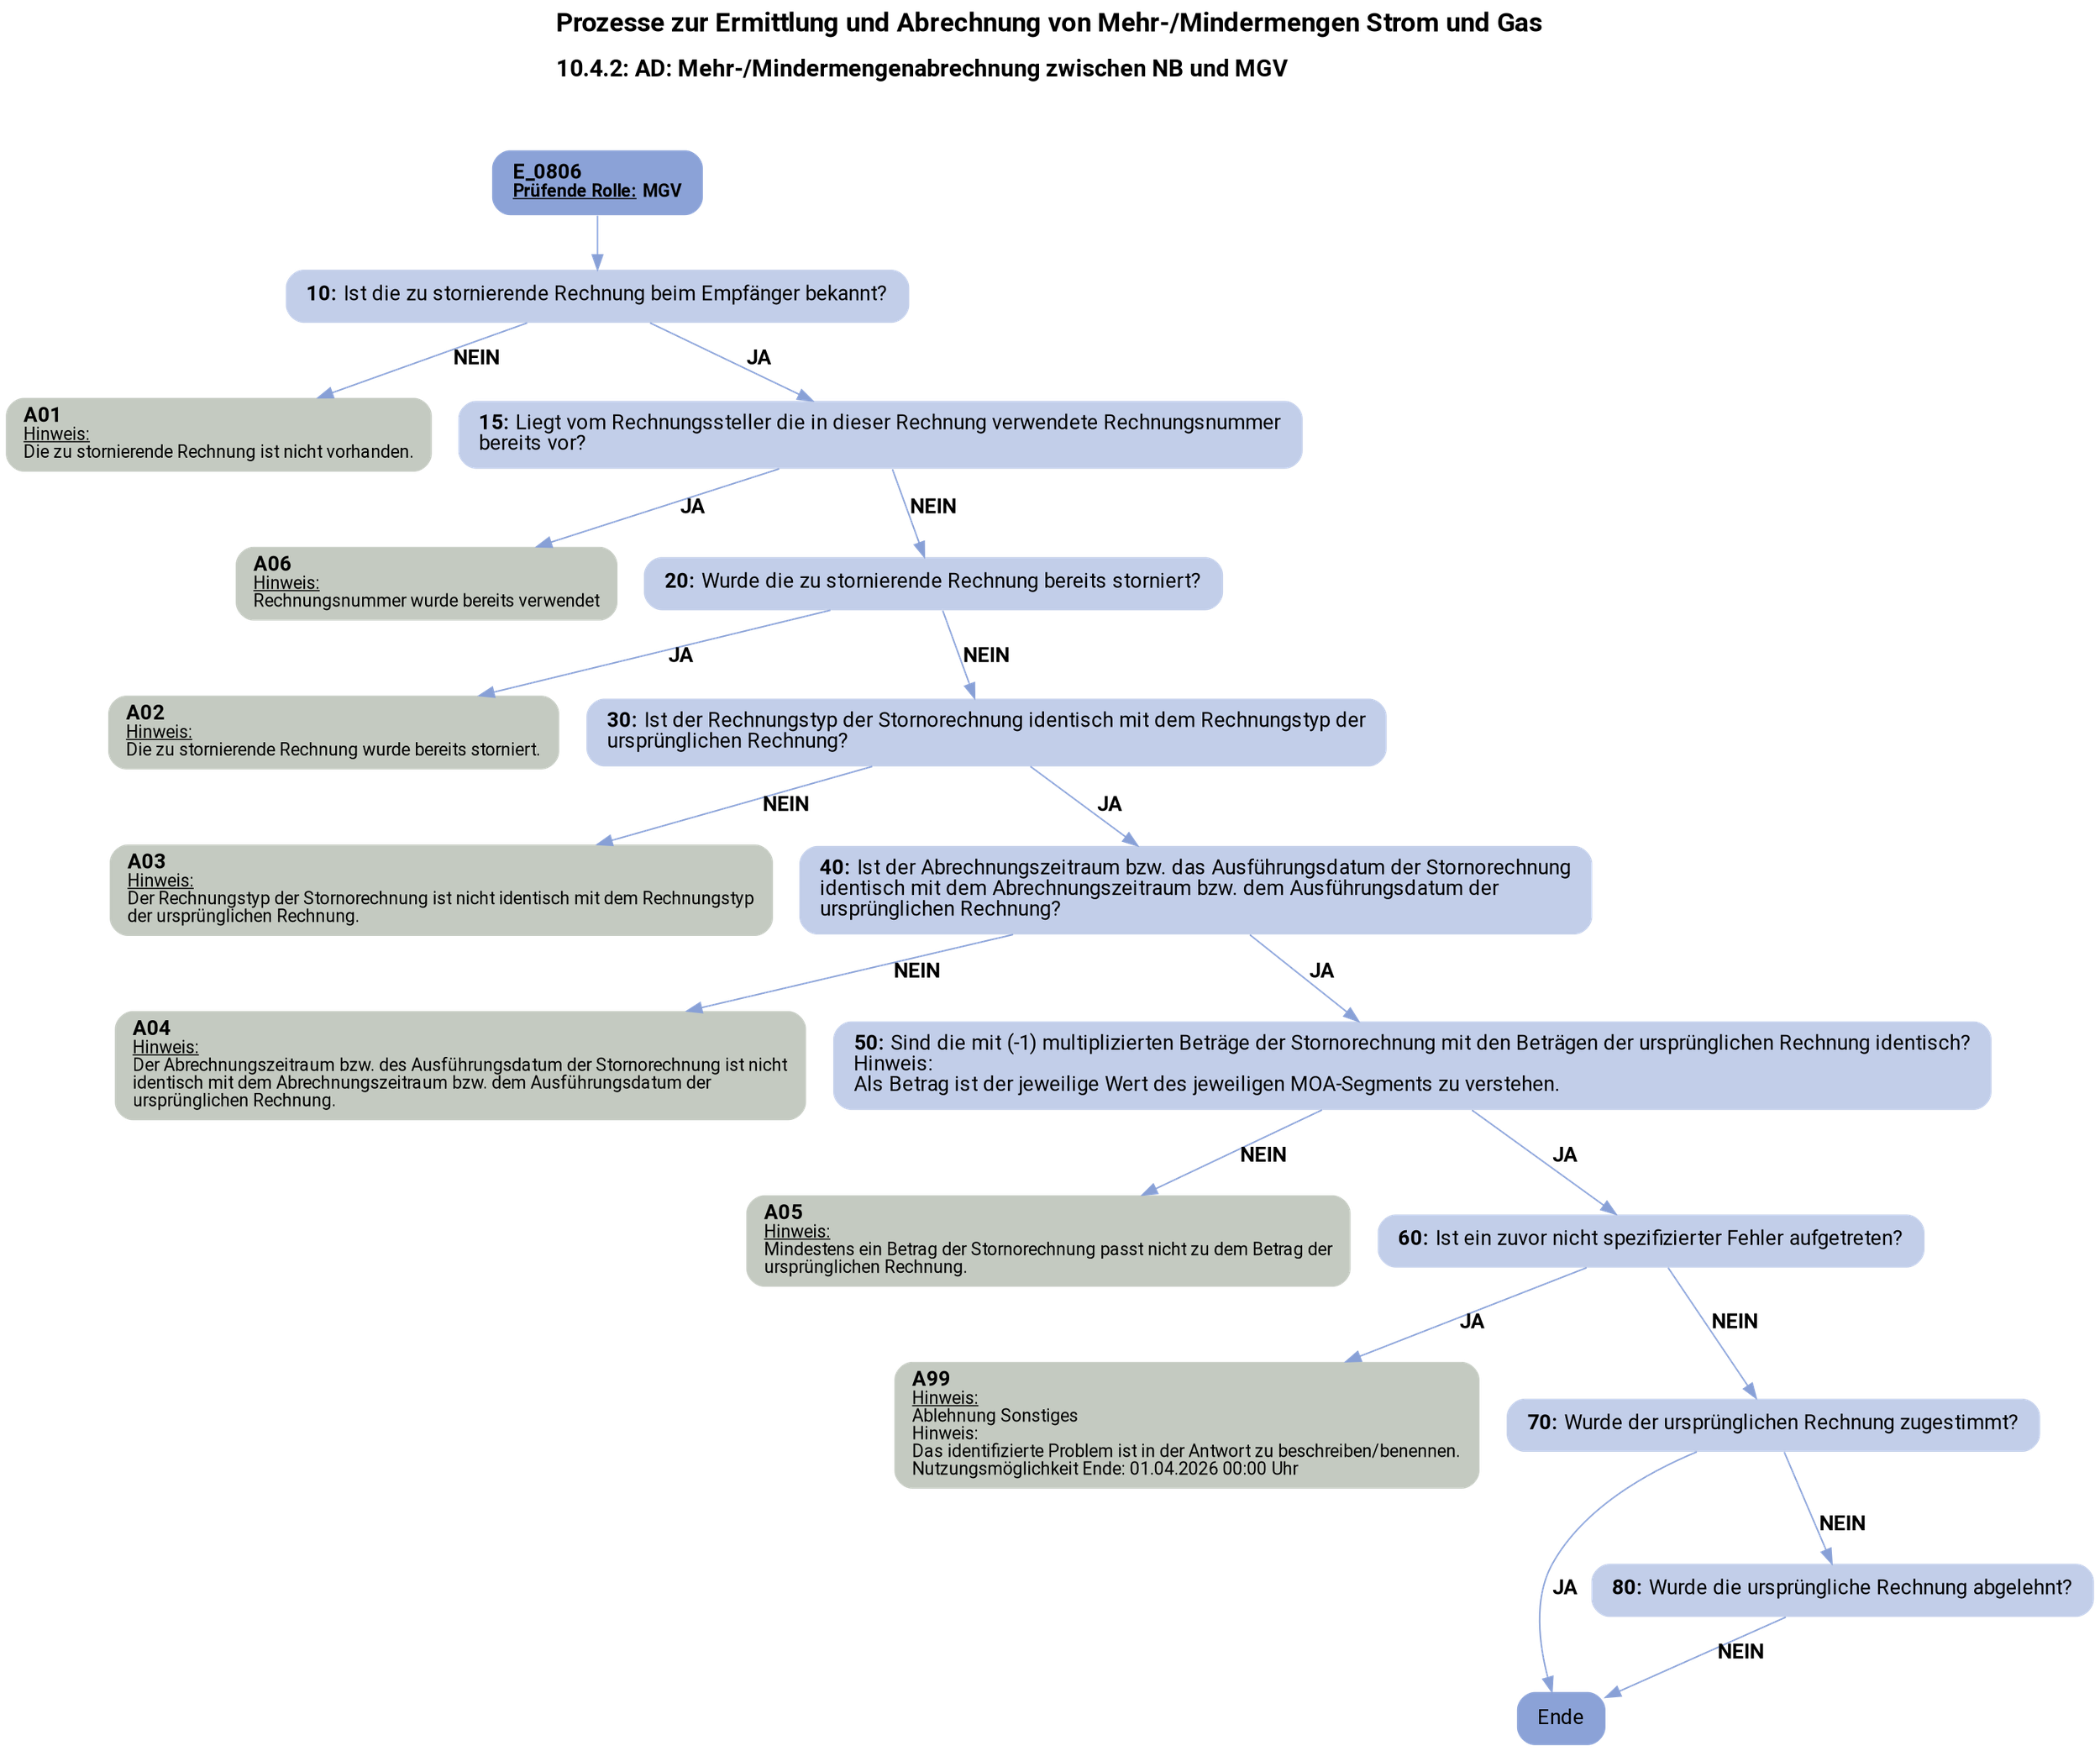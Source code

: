 digraph D {
    labelloc="t";
    label=<<B><FONT POINT-SIZE="18">Prozesse zur Ermittlung und Abrechnung von Mehr-/Mindermengen Strom und Gas</FONT></B><BR align="left"/><BR/><B><FONT POINT-SIZE="16">10.4.2: AD: Mehr-/Mindermengenabrechnung zwischen NB und MGV</FONT></B><BR align="left"/><BR/><BR/><BR/>>;
    ratio="compress";
    concentrate=true;
    pack=true;
    rankdir=TB;
    packmode="array";
    size="20,20";
    "Start" [margin="0.2,0.12", shape=box, style="filled,rounded", penwidth=0.0, fillcolor="#8ba2d7", label=<<B>E_0806</B><BR align="left"/><FONT point-size="12"><B><U>Prüfende Rolle:</U> MGV</B></FONT><BR align="center"/>>, fontname="Roboto, sans-serif"];
    "10" [margin="0.2,0.12", shape=box, style="filled,rounded", penwidth=0.0, fillcolor="#c2cee9", label=<<B>10: </B>Ist die zu stornierende Rechnung beim Empfänger bekannt?<BR align="left"/>>, fontname="Roboto, sans-serif"];
    "A01" [margin="0.17,0.08", shape=box, style="filled,rounded", penwidth=0.0, fillcolor="#c4cac1", label=<<B>A01</B><BR align="left"/><FONT point-size="12"><U>Hinweis:</U><BR align="left"/>Die zu stornierende Rechnung ist nicht vorhanden.<BR align="left"/></FONT>>, fontname="Roboto, sans-serif"];
    "15" [margin="0.2,0.12", shape=box, style="filled,rounded", penwidth=0.0, fillcolor="#c2cee9", label=<<B>15: </B>Liegt vom Rechnungssteller die in dieser Rechnung verwendete Rechnungsnummer<BR align="left"/>bereits vor?<BR align="left"/>>, fontname="Roboto, sans-serif"];
    "A06" [margin="0.17,0.08", shape=box, style="filled,rounded", penwidth=0.0, fillcolor="#c4cac1", label=<<B>A06</B><BR align="left"/><FONT point-size="12"><U>Hinweis:</U><BR align="left"/>Rechnungsnummer wurde bereits verwendet<BR align="left"/></FONT>>, fontname="Roboto, sans-serif"];
    "20" [margin="0.2,0.12", shape=box, style="filled,rounded", penwidth=0.0, fillcolor="#c2cee9", label=<<B>20: </B>Wurde die zu stornierende Rechnung bereits storniert?<BR align="left"/>>, fontname="Roboto, sans-serif"];
    "A02" [margin="0.17,0.08", shape=box, style="filled,rounded", penwidth=0.0, fillcolor="#c4cac1", label=<<B>A02</B><BR align="left"/><FONT point-size="12"><U>Hinweis:</U><BR align="left"/>Die zu stornierende Rechnung wurde bereits storniert.<BR align="left"/></FONT>>, fontname="Roboto, sans-serif"];
    "30" [margin="0.2,0.12", shape=box, style="filled,rounded", penwidth=0.0, fillcolor="#c2cee9", label=<<B>30: </B>Ist der Rechnungstyp der Stornorechnung identisch mit dem Rechnungstyp der<BR align="left"/>ursprünglichen Rechnung?<BR align="left"/>>, fontname="Roboto, sans-serif"];
    "A03" [margin="0.17,0.08", shape=box, style="filled,rounded", penwidth=0.0, fillcolor="#c4cac1", label=<<B>A03</B><BR align="left"/><FONT point-size="12"><U>Hinweis:</U><BR align="left"/>Der Rechnungstyp der Stornorechnung ist nicht identisch mit dem Rechnungstyp<BR align="left"/>der ursprünglichen Rechnung.<BR align="left"/></FONT>>, fontname="Roboto, sans-serif"];
    "40" [margin="0.2,0.12", shape=box, style="filled,rounded", penwidth=0.0, fillcolor="#c2cee9", label=<<B>40: </B>Ist der Abrechnungszeitraum bzw. das Ausführungsdatum der Stornorechnung<BR align="left"/>identisch mit dem Abrechnungszeitraum bzw. dem Ausführungsdatum der<BR align="left"/>ursprünglichen Rechnung?<BR align="left"/>>, fontname="Roboto, sans-serif"];
    "A04" [margin="0.17,0.08", shape=box, style="filled,rounded", penwidth=0.0, fillcolor="#c4cac1", label=<<B>A04</B><BR align="left"/><FONT point-size="12"><U>Hinweis:</U><BR align="left"/>Der Abrechnungszeitraum bzw. des Ausführungsdatum der Stornorechnung ist nicht<BR align="left"/>identisch mit dem Abrechnungszeitraum bzw. dem Ausführungsdatum der<BR align="left"/>ursprünglichen Rechnung.<BR align="left"/></FONT>>, fontname="Roboto, sans-serif"];
    "50" [margin="0.2,0.12", shape=box, style="filled,rounded", penwidth=0.0, fillcolor="#c2cee9", label=<<B>50: </B>Sind die mit (-1) multiplizierten Beträge der Stornorechnung mit den Beträgen der ursprünglichen Rechnung identisch?<BR align="left"/>Hinweis:<BR align="left"/>Als Betrag ist der jeweilige Wert des jeweiligen MOA-Segments zu verstehen.<BR align="left"/>>, fontname="Roboto, sans-serif"];
    "A05" [margin="0.17,0.08", shape=box, style="filled,rounded", penwidth=0.0, fillcolor="#c4cac1", label=<<B>A05</B><BR align="left"/><FONT point-size="12"><U>Hinweis:</U><BR align="left"/>Mindestens ein Betrag der Stornorechnung passt nicht zu dem Betrag der<BR align="left"/>ursprünglichen Rechnung.<BR align="left"/></FONT>>, fontname="Roboto, sans-serif"];
    "60" [margin="0.2,0.12", shape=box, style="filled,rounded", penwidth=0.0, fillcolor="#c2cee9", label=<<B>60: </B>Ist ein zuvor nicht spezifizierter Fehler aufgetreten?<BR align="left"/>>, fontname="Roboto, sans-serif"];
    "A99" [margin="0.17,0.08", shape=box, style="filled,rounded", penwidth=0.0, fillcolor="#c4cac1", label=<<B>A99</B><BR align="left"/><FONT point-size="12"><U>Hinweis:</U><BR align="left"/>Ablehnung Sonstiges<BR align="left"/>Hinweis:<BR align="left"/>Das identifizierte Problem ist in der Antwort zu beschreiben/benennen.<BR align="left"/>Nutzungsmöglichkeit Ende: 01.04.2026 00:00 Uhr<BR align="left"/></FONT>>, fontname="Roboto, sans-serif"];
    "70" [margin="0.2,0.12", shape=box, style="filled,rounded", penwidth=0.0, fillcolor="#c2cee9", label=<<B>70: </B>Wurde der ursprünglichen Rechnung zugestimmt?<BR align="left"/>>, fontname="Roboto, sans-serif"];
    "Ende" [margin="0.2,0.12", shape=box, style="filled,rounded", penwidth=0.0, fillcolor="#8ba2d7", label="Ende", fontname="Roboto, sans-serif"];
    "80" [margin="0.2,0.12", shape=box, style="filled,rounded", penwidth=0.0, fillcolor="#c2cee9", label=<<B>80: </B>Wurde die ursprüngliche Rechnung abgelehnt?<BR align="left"/>>, fontname="Roboto, sans-serif"];

    "Start" -> "10" [color="#88a0d6"];
    "10" -> "A01" [label=<<B>NEIN</B>>, color="#88a0d6", fontname="Roboto, sans-serif"];
    "10" -> "15" [label=<<B>JA</B>>, color="#88a0d6", fontname="Roboto, sans-serif"];
    "15" -> "A06" [label=<<B>JA</B>>, color="#88a0d6", fontname="Roboto, sans-serif"];
    "15" -> "20" [label=<<B>NEIN</B>>, color="#88a0d6", fontname="Roboto, sans-serif"];
    "20" -> "A02" [label=<<B>JA</B>>, color="#88a0d6", fontname="Roboto, sans-serif"];
    "20" -> "30" [label=<<B>NEIN</B>>, color="#88a0d6", fontname="Roboto, sans-serif"];
    "30" -> "A03" [label=<<B>NEIN</B>>, color="#88a0d6", fontname="Roboto, sans-serif"];
    "30" -> "40" [label=<<B>JA</B>>, color="#88a0d6", fontname="Roboto, sans-serif"];
    "40" -> "A04" [label=<<B>NEIN</B>>, color="#88a0d6", fontname="Roboto, sans-serif"];
    "40" -> "50" [label=<<B>JA</B>>, color="#88a0d6", fontname="Roboto, sans-serif"];
    "50" -> "A05" [label=<<B>NEIN</B>>, color="#88a0d6", fontname="Roboto, sans-serif"];
    "50" -> "60" [label=<<B>JA</B>>, color="#88a0d6", fontname="Roboto, sans-serif"];
    "60" -> "A99" [label=<<B>JA</B>>, color="#88a0d6", fontname="Roboto, sans-serif"];
    "60" -> "70" [label=<<B>NEIN</B>>, color="#88a0d6", fontname="Roboto, sans-serif"];
    "70" -> "Ende" [label=<<B>JA</B>>, color="#88a0d6", fontname="Roboto, sans-serif"];
    "70" -> "80" [label=<<B>NEIN</B>>, color="#88a0d6", fontname="Roboto, sans-serif"];
    "80" -> "Ende" [label=<<B>NEIN</B>>, color="#88a0d6", fontname="Roboto, sans-serif"];

    bgcolor="transparent";
fontname="Roboto, sans-serif";
}